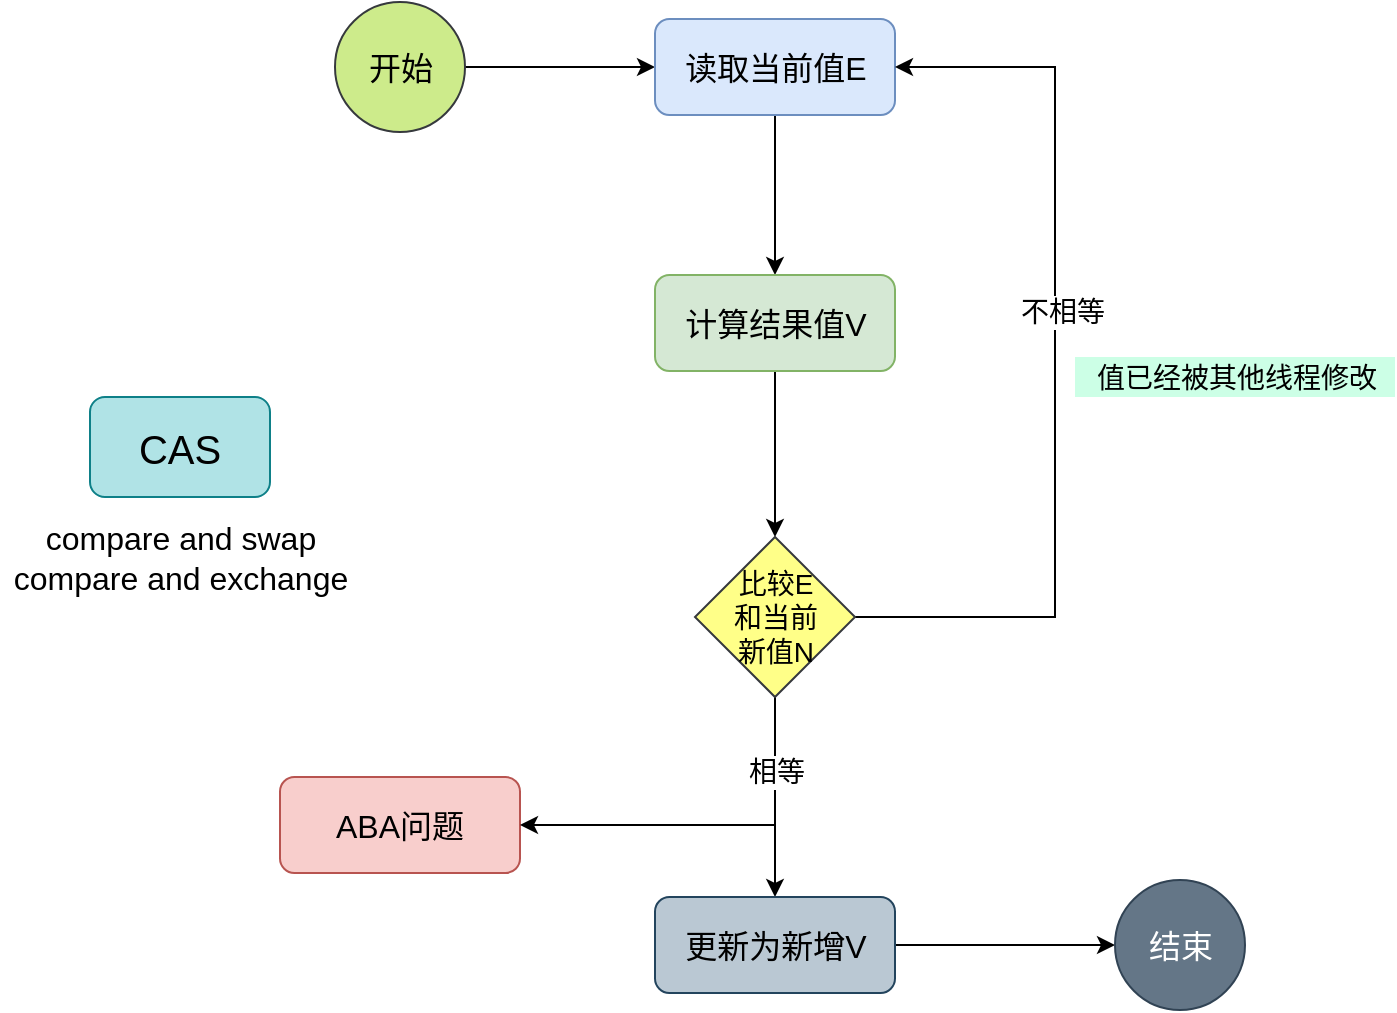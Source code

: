 <mxfile version="12.6.5" type="device"><diagram id="HdWilwfdVkKrs0TN_oaV" name="第 1 页"><mxGraphModel dx="877" dy="494" grid="1" gridSize="10" guides="1" tooltips="1" connect="1" arrows="1" fold="1" page="1" pageScale="1" pageWidth="827" pageHeight="1169" math="0" shadow="0"><root><mxCell id="0"/><mxCell id="1" parent="0"/><mxCell id="79ziDRlFAewKamzEgXOc-2" value="CAS" style="rounded=1;whiteSpace=wrap;html=1;fontSize=20;fillColor=#b0e3e6;strokeColor=#0e8088;" vertex="1" parent="1"><mxGeometry x="55" y="207.5" width="90" height="50" as="geometry"/></mxCell><mxCell id="79ziDRlFAewKamzEgXOc-3" value="compare and swap" style="text;html=1;align=center;verticalAlign=middle;resizable=0;points=[];autosize=1;fontSize=16;fontStyle=0" vertex="1" parent="1"><mxGeometry x="25" y="267.5" width="150" height="20" as="geometry"/></mxCell><mxCell id="79ziDRlFAewKamzEgXOc-4" value="compare and exchange" style="text;html=1;align=center;verticalAlign=middle;resizable=0;points=[];autosize=1;fontSize=16;fontStyle=0" vertex="1" parent="1"><mxGeometry x="10" y="287.5" width="180" height="20" as="geometry"/></mxCell><mxCell id="79ziDRlFAewKamzEgXOc-7" value="" style="edgeStyle=orthogonalEdgeStyle;rounded=0;orthogonalLoop=1;jettySize=auto;html=1;fontSize=16;entryX=0;entryY=0.5;entryDx=0;entryDy=0;" edge="1" parent="1" source="79ziDRlFAewKamzEgXOc-5" target="79ziDRlFAewKamzEgXOc-8"><mxGeometry relative="1" as="geometry"><mxPoint x="322.5" y="42.5" as="targetPoint"/></mxGeometry></mxCell><mxCell id="79ziDRlFAewKamzEgXOc-5" value="开始" style="ellipse;whiteSpace=wrap;html=1;aspect=fixed;fontSize=16;fillColor=#cdeb8b;strokeColor=#36393d;" vertex="1" parent="1"><mxGeometry x="177.5" y="10" width="65" height="65" as="geometry"/></mxCell><mxCell id="79ziDRlFAewKamzEgXOc-10" value="" style="edgeStyle=orthogonalEdgeStyle;rounded=0;orthogonalLoop=1;jettySize=auto;html=1;fontSize=16;" edge="1" parent="1" source="79ziDRlFAewKamzEgXOc-8" target="79ziDRlFAewKamzEgXOc-9"><mxGeometry relative="1" as="geometry"/></mxCell><mxCell id="79ziDRlFAewKamzEgXOc-8" value="读取当前值E" style="rounded=1;whiteSpace=wrap;html=1;fontSize=16;fillColor=#dae8fc;strokeColor=#6c8ebf;" vertex="1" parent="1"><mxGeometry x="337.5" y="18.5" width="120" height="48" as="geometry"/></mxCell><mxCell id="79ziDRlFAewKamzEgXOc-12" value="" style="edgeStyle=orthogonalEdgeStyle;rounded=0;orthogonalLoop=1;jettySize=auto;html=1;fontSize=16;entryX=0.5;entryY=0;entryDx=0;entryDy=0;" edge="1" parent="1" source="79ziDRlFAewKamzEgXOc-9" target="79ziDRlFAewKamzEgXOc-13"><mxGeometry relative="1" as="geometry"><mxPoint x="397.5" y="274.5" as="targetPoint"/></mxGeometry></mxCell><mxCell id="79ziDRlFAewKamzEgXOc-9" value="计算结果值V" style="rounded=1;whiteSpace=wrap;html=1;fontSize=16;fillColor=#d5e8d4;strokeColor=#82b366;" vertex="1" parent="1"><mxGeometry x="337.5" y="146.5" width="120" height="48" as="geometry"/></mxCell><mxCell id="79ziDRlFAewKamzEgXOc-15" value="" style="edgeStyle=orthogonalEdgeStyle;rounded=0;orthogonalLoop=1;jettySize=auto;html=1;fontSize=16;entryX=0.5;entryY=0;entryDx=0;entryDy=0;" edge="1" parent="1" source="79ziDRlFAewKamzEgXOc-13" target="79ziDRlFAewKamzEgXOc-17"><mxGeometry relative="1" as="geometry"><mxPoint x="397.5" y="437.5" as="targetPoint"/></mxGeometry></mxCell><mxCell id="79ziDRlFAewKamzEgXOc-16" value="相等" style="text;html=1;align=center;verticalAlign=middle;resizable=0;points=[];labelBackgroundColor=#ffffff;fontSize=14;" vertex="1" connectable="0" parent="79ziDRlFAewKamzEgXOc-15"><mxGeometry x="0.3" y="2" relative="1" as="geometry"><mxPoint x="-2" y="-28" as="offset"/></mxGeometry></mxCell><mxCell id="79ziDRlFAewKamzEgXOc-21" value="" style="edgeStyle=orthogonalEdgeStyle;rounded=0;orthogonalLoop=1;jettySize=auto;html=1;fontSize=14;entryX=1;entryY=0.5;entryDx=0;entryDy=0;" edge="1" parent="1" source="79ziDRlFAewKamzEgXOc-13" target="79ziDRlFAewKamzEgXOc-8"><mxGeometry relative="1" as="geometry"><mxPoint x="517.5" y="317.5" as="targetPoint"/><Array as="points"><mxPoint x="537.5" y="317.5"/><mxPoint x="537.5" y="42.5"/></Array></mxGeometry></mxCell><mxCell id="79ziDRlFAewKamzEgXOc-22" value="不相等" style="text;html=1;align=center;verticalAlign=middle;resizable=0;points=[];labelBackgroundColor=#ffffff;fontSize=14;" vertex="1" connectable="0" parent="79ziDRlFAewKamzEgXOc-21"><mxGeometry x="0.112" y="-3" relative="1" as="geometry"><mxPoint as="offset"/></mxGeometry></mxCell><mxCell id="79ziDRlFAewKamzEgXOc-13" value="比较E&lt;br&gt;和当前&lt;br&gt;新值N" style="rhombus;whiteSpace=wrap;html=1;fontSize=14;fillColor=#ffff88;strokeColor=#36393d;" vertex="1" parent="1"><mxGeometry x="357.5" y="277.5" width="80" height="80" as="geometry"/></mxCell><mxCell id="79ziDRlFAewKamzEgXOc-25" value="" style="edgeStyle=orthogonalEdgeStyle;rounded=0;orthogonalLoop=1;jettySize=auto;html=1;fontSize=14;" edge="1" parent="1" source="79ziDRlFAewKamzEgXOc-17" target="79ziDRlFAewKamzEgXOc-26"><mxGeometry relative="1" as="geometry"><mxPoint x="537.5" y="481.5" as="targetPoint"/></mxGeometry></mxCell><mxCell id="79ziDRlFAewKamzEgXOc-17" value="更新为新增V" style="rounded=1;whiteSpace=wrap;html=1;fontSize=16;fillColor=#bac8d3;strokeColor=#23445d;" vertex="1" parent="1"><mxGeometry x="337.5" y="457.5" width="120" height="48" as="geometry"/></mxCell><mxCell id="79ziDRlFAewKamzEgXOc-18" value="ABA问题" style="rounded=1;whiteSpace=wrap;html=1;fontSize=16;fillColor=#f8cecc;strokeColor=#b85450;" vertex="1" parent="1"><mxGeometry x="150" y="397.5" width="120" height="48" as="geometry"/></mxCell><mxCell id="79ziDRlFAewKamzEgXOc-19" value="" style="endArrow=classic;html=1;fontSize=14;" edge="1" parent="1" target="79ziDRlFAewKamzEgXOc-18"><mxGeometry width="50" height="50" relative="1" as="geometry"><mxPoint x="397.5" y="421.5" as="sourcePoint"/><mxPoint x="-32.5" y="527.5" as="targetPoint"/></mxGeometry></mxCell><mxCell id="79ziDRlFAewKamzEgXOc-23" value="值已经被其他线程修改" style="text;html=1;align=center;verticalAlign=middle;resizable=0;points=[];autosize=1;fontSize=14;fillColor=#CCFFE6;" vertex="1" parent="1"><mxGeometry x="547.5" y="187.5" width="160" height="20" as="geometry"/></mxCell><mxCell id="79ziDRlFAewKamzEgXOc-26" value="结束" style="ellipse;whiteSpace=wrap;html=1;aspect=fixed;fontSize=16;fillColor=#647687;strokeColor=#314354;fontColor=#ffffff;" vertex="1" parent="1"><mxGeometry x="567.5" y="449" width="65" height="65" as="geometry"/></mxCell></root></mxGraphModel></diagram></mxfile>